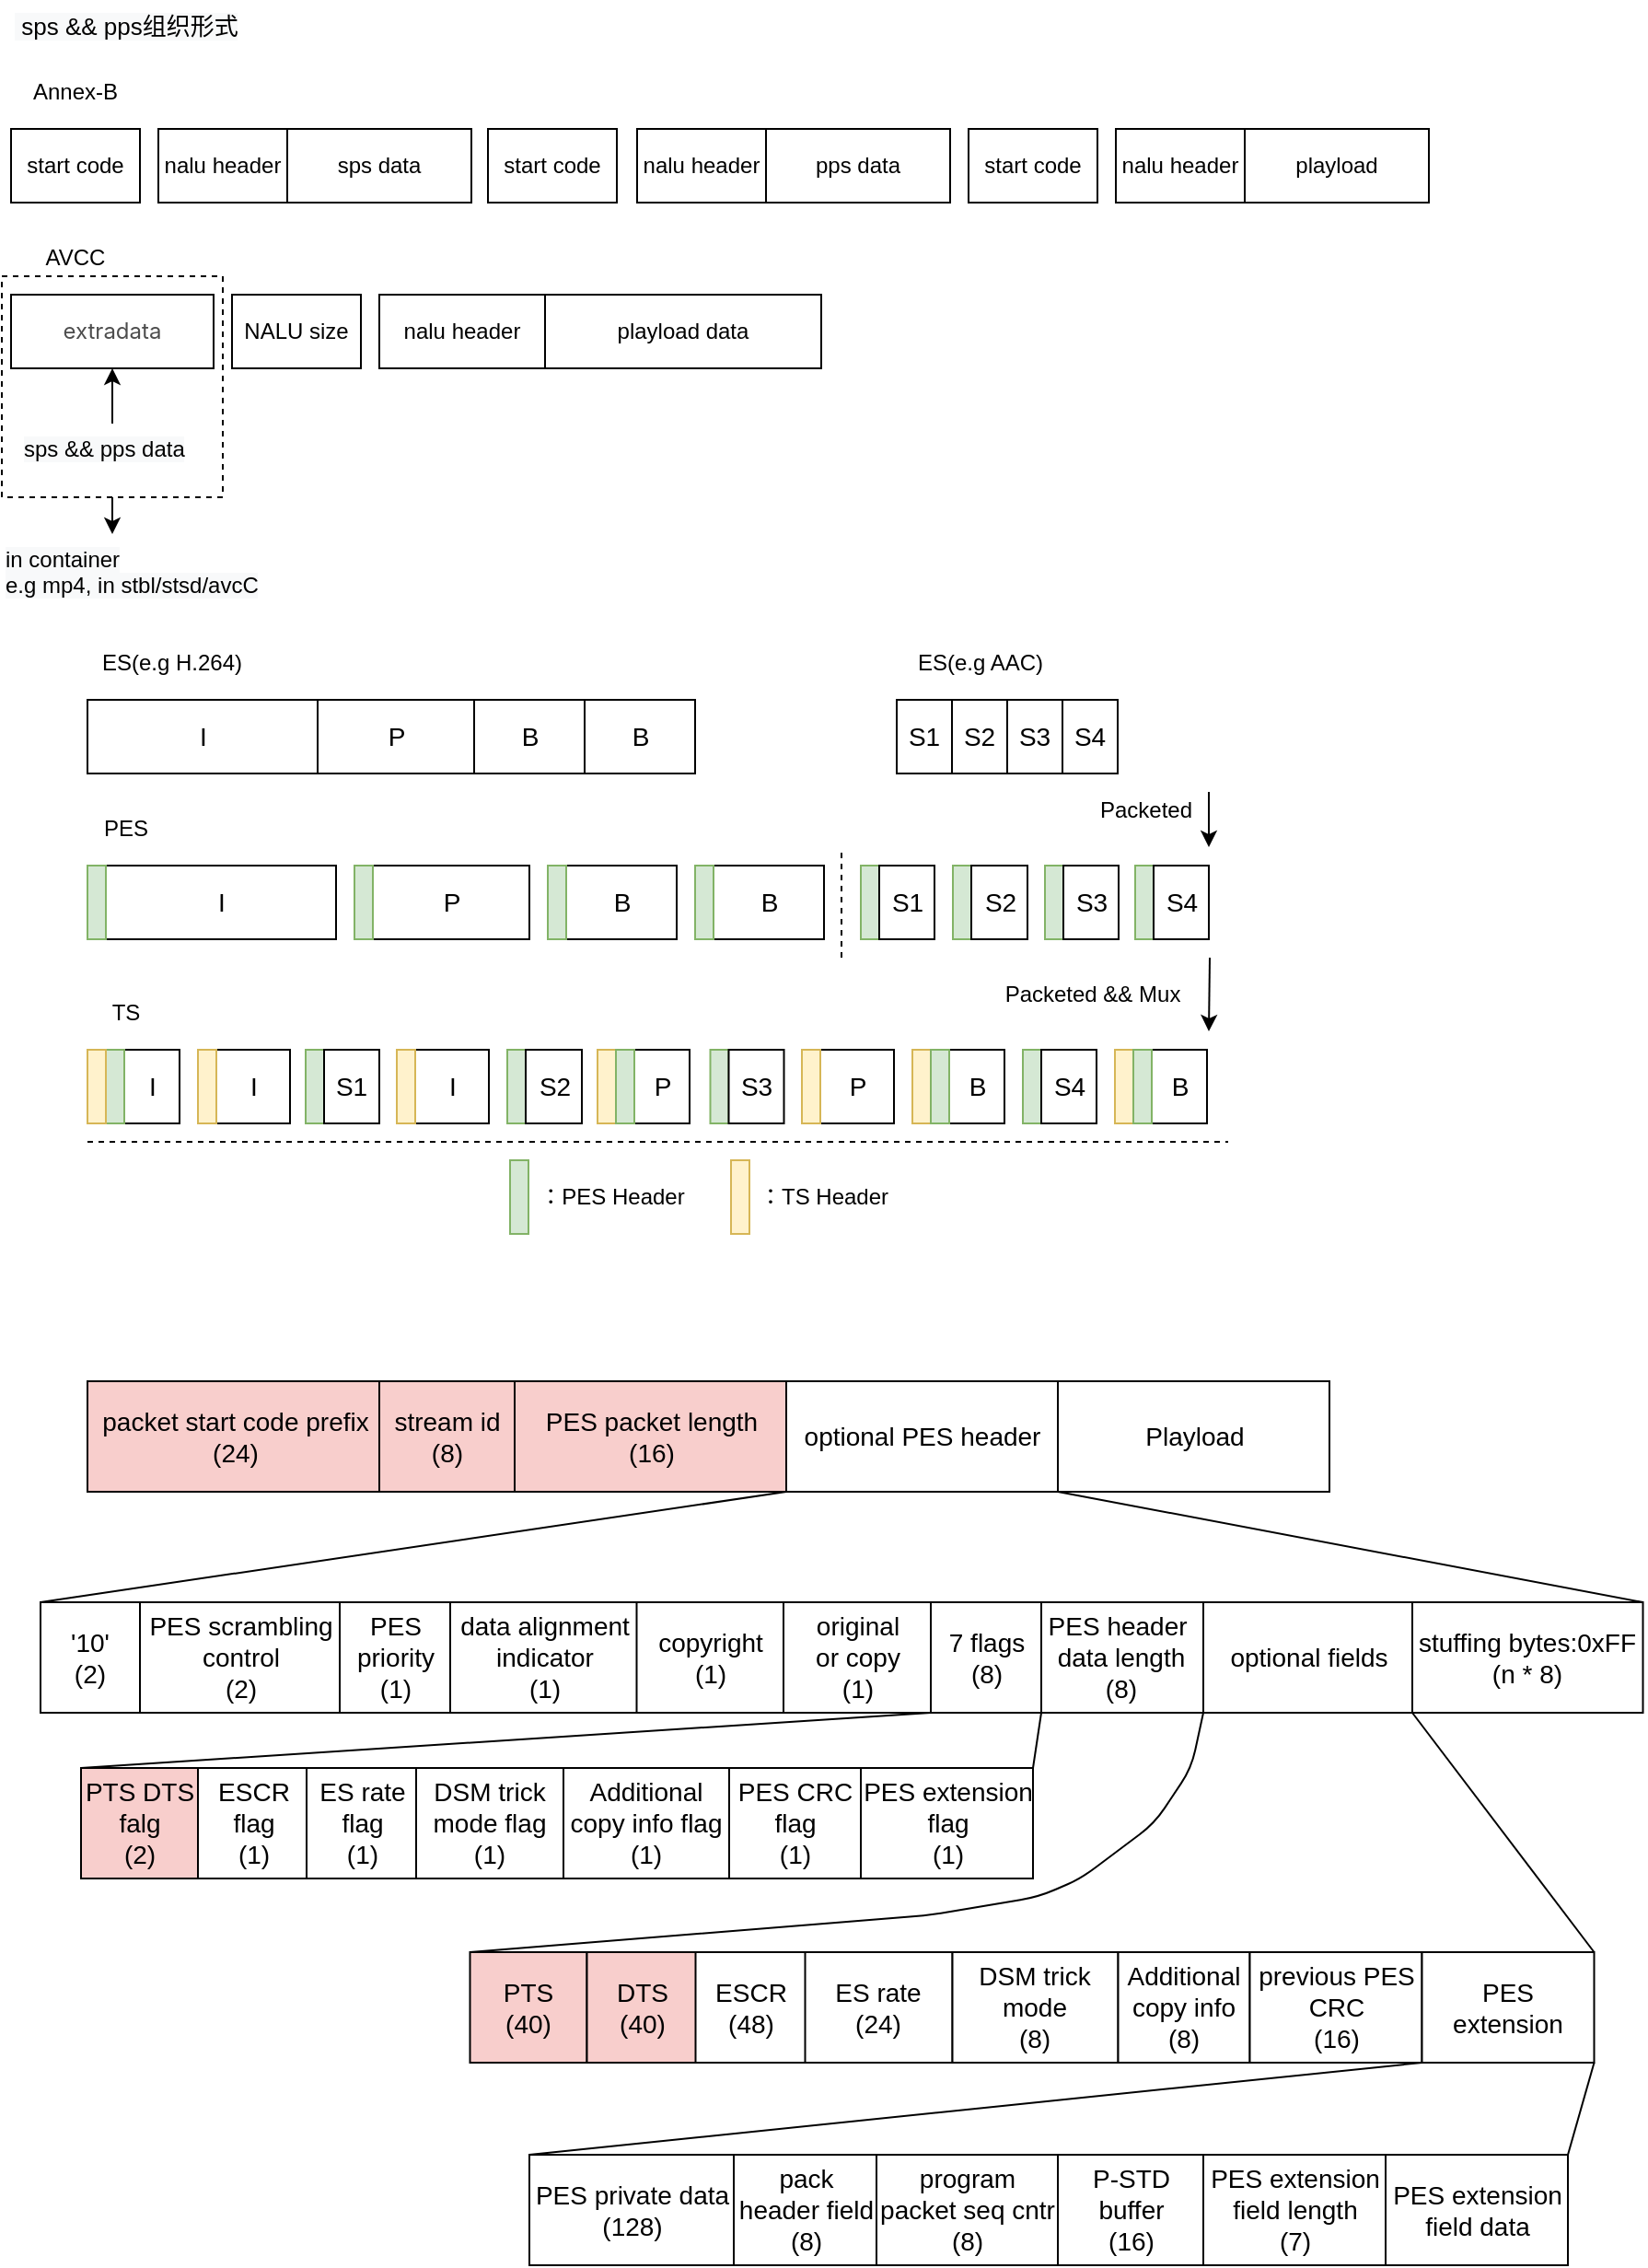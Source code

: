 <mxfile version="13.5.9" type="github">
  <diagram id="H2OyWEgOupRw279F355V" name="Page-1">
    <mxGraphModel dx="911" dy="960" grid="1" gridSize="10" guides="1" tooltips="1" connect="1" arrows="1" fold="1" page="1" pageScale="1" pageWidth="827" pageHeight="1169" math="0" shadow="0">
      <root>
        <mxCell id="0" />
        <mxCell id="1" parent="0" />
        <mxCell id="e2cg2YzqcunQsSNUU6SA-1" value="&lt;font style=&quot;font-size: 14px&quot;&gt;I&lt;/font&gt;" style="rounded=0;whiteSpace=wrap;html=1;" parent="1" vertex="1">
          <mxGeometry x="80.5" y="510" width="125" height="40" as="geometry" />
        </mxCell>
        <mxCell id="e2cg2YzqcunQsSNUU6SA-2" value="ES(e.g H.264)" style="text;html=1;align=center;verticalAlign=middle;resizable=0;points=[];autosize=1;" parent="1" vertex="1">
          <mxGeometry x="80.5" y="480" width="90" height="20" as="geometry" />
        </mxCell>
        <mxCell id="e2cg2YzqcunQsSNUU6SA-3" value="&lt;span style=&quot;font-size: 14px&quot;&gt;P&lt;/span&gt;" style="rounded=0;whiteSpace=wrap;html=1;" parent="1" vertex="1">
          <mxGeometry x="205.5" y="510" width="85" height="40" as="geometry" />
        </mxCell>
        <mxCell id="e2cg2YzqcunQsSNUU6SA-4" value="&lt;span style=&quot;font-size: 14px&quot;&gt;B&lt;/span&gt;" style="rounded=0;whiteSpace=wrap;html=1;" parent="1" vertex="1">
          <mxGeometry x="290.5" y="510" width="60" height="40" as="geometry" />
        </mxCell>
        <mxCell id="e2cg2YzqcunQsSNUU6SA-5" value="&lt;span style=&quot;font-size: 14px&quot;&gt;B&lt;/span&gt;" style="rounded=0;whiteSpace=wrap;html=1;" parent="1" vertex="1">
          <mxGeometry x="350.5" y="510" width="60" height="40" as="geometry" />
        </mxCell>
        <mxCell id="e2cg2YzqcunQsSNUU6SA-6" value="&lt;font style=&quot;font-size: 14px&quot;&gt;I&lt;/font&gt;" style="rounded=0;whiteSpace=wrap;html=1;" parent="1" vertex="1">
          <mxGeometry x="90.5" y="600" width="125" height="40" as="geometry" />
        </mxCell>
        <mxCell id="e2cg2YzqcunQsSNUU6SA-7" value="PES" style="text;html=1;align=center;verticalAlign=middle;resizable=0;points=[];autosize=1;" parent="1" vertex="1">
          <mxGeometry x="80.5" y="570" width="40" height="20" as="geometry" />
        </mxCell>
        <mxCell id="e2cg2YzqcunQsSNUU6SA-8" value="&lt;span style=&quot;font-size: 14px&quot;&gt;P&lt;/span&gt;" style="rounded=0;whiteSpace=wrap;html=1;" parent="1" vertex="1">
          <mxGeometry x="235.5" y="600" width="85" height="40" as="geometry" />
        </mxCell>
        <mxCell id="e2cg2YzqcunQsSNUU6SA-9" value="&lt;span style=&quot;font-size: 14px&quot;&gt;B&lt;/span&gt;" style="rounded=0;whiteSpace=wrap;html=1;" parent="1" vertex="1">
          <mxGeometry x="340.5" y="600" width="60" height="40" as="geometry" />
        </mxCell>
        <mxCell id="e2cg2YzqcunQsSNUU6SA-10" value="&lt;span style=&quot;font-size: 14px&quot;&gt;B&lt;/span&gt;" style="rounded=0;whiteSpace=wrap;html=1;" parent="1" vertex="1">
          <mxGeometry x="420.5" y="600" width="60" height="40" as="geometry" />
        </mxCell>
        <mxCell id="e2cg2YzqcunQsSNUU6SA-11" value="" style="rounded=0;whiteSpace=wrap;html=1;fillColor=#d5e8d4;strokeColor=#82b366;" parent="1" vertex="1">
          <mxGeometry x="80.5" y="600" width="10" height="40" as="geometry" />
        </mxCell>
        <mxCell id="e2cg2YzqcunQsSNUU6SA-12" value="" style="rounded=0;whiteSpace=wrap;html=1;fillColor=#d5e8d4;strokeColor=#82b366;" parent="1" vertex="1">
          <mxGeometry x="225.5" y="600" width="10" height="40" as="geometry" />
        </mxCell>
        <mxCell id="e2cg2YzqcunQsSNUU6SA-13" value="" style="rounded=0;whiteSpace=wrap;html=1;fillColor=#d5e8d4;strokeColor=#82b366;" parent="1" vertex="1">
          <mxGeometry x="330.5" y="600" width="10" height="40" as="geometry" />
        </mxCell>
        <mxCell id="e2cg2YzqcunQsSNUU6SA-14" value="" style="rounded=0;whiteSpace=wrap;html=1;fillColor=#d5e8d4;strokeColor=#82b366;" parent="1" vertex="1">
          <mxGeometry x="410.5" y="600" width="10" height="40" as="geometry" />
        </mxCell>
        <mxCell id="e2cg2YzqcunQsSNUU6SA-15" value="TS" style="text;html=1;align=center;verticalAlign=middle;resizable=0;points=[];autosize=1;" parent="1" vertex="1">
          <mxGeometry x="85.5" y="670" width="30" height="20" as="geometry" />
        </mxCell>
        <mxCell id="e2cg2YzqcunQsSNUU6SA-16" value="&lt;font style=&quot;font-size: 14px&quot;&gt;I&lt;/font&gt;" style="rounded=0;whiteSpace=wrap;html=1;" parent="1" vertex="1">
          <mxGeometry x="100.5" y="700" width="30" height="40" as="geometry" />
        </mxCell>
        <mxCell id="e2cg2YzqcunQsSNUU6SA-17" value="" style="rounded=0;whiteSpace=wrap;html=1;fillColor=#d5e8d4;strokeColor=#82b366;" parent="1" vertex="1">
          <mxGeometry x="90.5" y="700" width="10" height="40" as="geometry" />
        </mxCell>
        <mxCell id="e2cg2YzqcunQsSNUU6SA-18" value="&lt;font style=&quot;font-size: 14px&quot;&gt;I&lt;/font&gt;" style="rounded=0;whiteSpace=wrap;html=1;" parent="1" vertex="1">
          <mxGeometry x="150.5" y="700" width="40" height="40" as="geometry" />
        </mxCell>
        <mxCell id="e2cg2YzqcunQsSNUU6SA-19" value="&lt;font style=&quot;font-size: 14px&quot;&gt;I&lt;/font&gt;" style="rounded=0;whiteSpace=wrap;html=1;" parent="1" vertex="1">
          <mxGeometry x="258.5" y="700" width="40" height="40" as="geometry" />
        </mxCell>
        <mxCell id="e2cg2YzqcunQsSNUU6SA-20" value="" style="rounded=0;whiteSpace=wrap;html=1;fillColor=#fff2cc;strokeColor=#d6b656;" parent="1" vertex="1">
          <mxGeometry x="80.5" y="700" width="10" height="40" as="geometry" />
        </mxCell>
        <mxCell id="e2cg2YzqcunQsSNUU6SA-21" value="" style="rounded=0;whiteSpace=wrap;html=1;fillColor=#fff2cc;strokeColor=#d6b656;" parent="1" vertex="1">
          <mxGeometry x="140.5" y="700" width="10" height="40" as="geometry" />
        </mxCell>
        <mxCell id="e2cg2YzqcunQsSNUU6SA-22" value="" style="rounded=0;whiteSpace=wrap;html=1;fillColor=#fff2cc;strokeColor=#d6b656;" parent="1" vertex="1">
          <mxGeometry x="248.5" y="700" width="10" height="40" as="geometry" />
        </mxCell>
        <mxCell id="e2cg2YzqcunQsSNUU6SA-23" value="&lt;font style=&quot;font-size: 14px&quot;&gt;P&lt;/font&gt;" style="rounded=0;whiteSpace=wrap;html=1;" parent="1" vertex="1">
          <mxGeometry x="377.5" y="700" width="30" height="40" as="geometry" />
        </mxCell>
        <mxCell id="e2cg2YzqcunQsSNUU6SA-24" value="" style="rounded=0;whiteSpace=wrap;html=1;fillColor=#fff2cc;strokeColor=#d6b656;" parent="1" vertex="1">
          <mxGeometry x="357.5" y="700" width="10" height="40" as="geometry" />
        </mxCell>
        <mxCell id="e2cg2YzqcunQsSNUU6SA-25" value="&lt;font style=&quot;font-size: 14px&quot;&gt;P&lt;/font&gt;" style="rounded=0;whiteSpace=wrap;html=1;" parent="1" vertex="1">
          <mxGeometry x="478.5" y="700" width="40" height="40" as="geometry" />
        </mxCell>
        <mxCell id="e2cg2YzqcunQsSNUU6SA-26" value="" style="rounded=0;whiteSpace=wrap;html=1;fillColor=#fff2cc;strokeColor=#d6b656;" parent="1" vertex="1">
          <mxGeometry x="468.5" y="700" width="10" height="40" as="geometry" />
        </mxCell>
        <mxCell id="e2cg2YzqcunQsSNUU6SA-27" value="&lt;font style=&quot;font-size: 14px&quot;&gt;B&lt;/font&gt;" style="rounded=0;whiteSpace=wrap;html=1;" parent="1" vertex="1">
          <mxGeometry x="548.5" y="700" width="30" height="40" as="geometry" />
        </mxCell>
        <mxCell id="e2cg2YzqcunQsSNUU6SA-28" value="" style="rounded=0;whiteSpace=wrap;html=1;fillColor=#fff2cc;strokeColor=#d6b656;" parent="1" vertex="1">
          <mxGeometry x="528.5" y="700" width="10" height="40" as="geometry" />
        </mxCell>
        <mxCell id="e2cg2YzqcunQsSNUU6SA-29" value="&lt;font style=&quot;font-size: 14px&quot;&gt;B&lt;/font&gt;" style="rounded=0;whiteSpace=wrap;html=1;" parent="1" vertex="1">
          <mxGeometry x="658.5" y="700" width="30" height="40" as="geometry" />
        </mxCell>
        <mxCell id="e2cg2YzqcunQsSNUU6SA-30" value="" style="rounded=0;whiteSpace=wrap;html=1;fillColor=#fff2cc;strokeColor=#d6b656;" parent="1" vertex="1">
          <mxGeometry x="638.5" y="700" width="10" height="40" as="geometry" />
        </mxCell>
        <mxCell id="e2cg2YzqcunQsSNUU6SA-31" value="" style="rounded=0;whiteSpace=wrap;html=1;fillColor=#d5e8d4;strokeColor=#82b366;" parent="1" vertex="1">
          <mxGeometry x="367.5" y="700" width="10" height="40" as="geometry" />
        </mxCell>
        <mxCell id="e2cg2YzqcunQsSNUU6SA-32" value="" style="rounded=0;whiteSpace=wrap;html=1;fillColor=#d5e8d4;strokeColor=#82b366;" parent="1" vertex="1">
          <mxGeometry x="538.5" y="700" width="10" height="40" as="geometry" />
        </mxCell>
        <mxCell id="e2cg2YzqcunQsSNUU6SA-33" value="" style="rounded=0;whiteSpace=wrap;html=1;fillColor=#d5e8d4;strokeColor=#82b366;" parent="1" vertex="1">
          <mxGeometry x="648.5" y="700" width="10" height="40" as="geometry" />
        </mxCell>
        <mxCell id="e2cg2YzqcunQsSNUU6SA-34" style="edgeStyle=orthogonalEdgeStyle;rounded=0;orthogonalLoop=1;jettySize=auto;html=1;exitX=0.5;exitY=1;exitDx=0;exitDy=0;" parent="1" source="e2cg2YzqcunQsSNUU6SA-35" edge="1">
          <mxGeometry relative="1" as="geometry">
            <mxPoint x="94" y="420" as="targetPoint" />
          </mxGeometry>
        </mxCell>
        <mxCell id="e2cg2YzqcunQsSNUU6SA-35" value="" style="rounded=0;whiteSpace=wrap;html=1;dashed=1;" parent="1" vertex="1">
          <mxGeometry x="34" y="280" width="120" height="120" as="geometry" />
        </mxCell>
        <mxCell id="e2cg2YzqcunQsSNUU6SA-36" value="start code" style="whiteSpace=wrap;html=1;" parent="1" vertex="1">
          <mxGeometry x="39" y="200" width="70" height="40" as="geometry" />
        </mxCell>
        <mxCell id="e2cg2YzqcunQsSNUU6SA-37" value="nalu header" style="whiteSpace=wrap;html=1;" parent="1" vertex="1">
          <mxGeometry x="119" y="200" width="70" height="40" as="geometry" />
        </mxCell>
        <mxCell id="e2cg2YzqcunQsSNUU6SA-38" value="sps data" style="whiteSpace=wrap;html=1;" parent="1" vertex="1">
          <mxGeometry x="189" y="200" width="100" height="40" as="geometry" />
        </mxCell>
        <mxCell id="e2cg2YzqcunQsSNUU6SA-39" value="Annex-B" style="text;html=1;strokeColor=none;fillColor=none;align=center;verticalAlign=middle;whiteSpace=wrap;rounded=0;" parent="1" vertex="1">
          <mxGeometry x="39" y="170" width="70" height="20" as="geometry" />
        </mxCell>
        <mxCell id="e2cg2YzqcunQsSNUU6SA-40" value="&lt;span style=&quot;color: rgb(0 , 0 , 0) ; font-family: &amp;#34;helvetica&amp;#34; ; font-size: 13px ; font-style: normal ; font-weight: 400 ; letter-spacing: normal ; text-align: center ; text-indent: 0px ; text-transform: none ; word-spacing: 0px ; background-color: rgb(248 , 249 , 250) ; display: inline ; float: none&quot;&gt;&lt;span&gt;&amp;nbsp;&lt;/span&gt;sps &amp;amp;&amp;amp; pps组织形式&lt;/span&gt;" style="text;whiteSpace=wrap;html=1;" parent="1" vertex="1">
          <mxGeometry x="39" y="130" width="140" height="30" as="geometry" />
        </mxCell>
        <mxCell id="e2cg2YzqcunQsSNUU6SA-41" value="NALU size" style="whiteSpace=wrap;html=1;" parent="1" vertex="1">
          <mxGeometry x="159" y="290" width="70" height="40" as="geometry" />
        </mxCell>
        <mxCell id="e2cg2YzqcunQsSNUU6SA-42" value="&lt;span style=&quot;color: rgb(77 , 77 , 77) ; font-family: &amp;#34;microsoft yahei&amp;#34; , &amp;#34;sf pro display&amp;#34; , &amp;#34;roboto&amp;#34; , &amp;#34;noto&amp;#34; , &amp;#34;arial&amp;#34; , &amp;#34;pingfang sc&amp;#34; , sans-serif ; background-color: rgb(255 , 255 , 255)&quot;&gt;&lt;font style=&quot;font-size: 12px&quot;&gt;extradata&lt;/font&gt;&lt;/span&gt;" style="whiteSpace=wrap;html=1;" parent="1" vertex="1">
          <mxGeometry x="39" y="290" width="110" height="40" as="geometry" />
        </mxCell>
        <mxCell id="e2cg2YzqcunQsSNUU6SA-43" value="playload data" style="whiteSpace=wrap;html=1;" parent="1" vertex="1">
          <mxGeometry x="329" y="290" width="150" height="40" as="geometry" />
        </mxCell>
        <mxCell id="e2cg2YzqcunQsSNUU6SA-44" value="AVCC" style="text;html=1;strokeColor=none;fillColor=none;align=center;verticalAlign=middle;whiteSpace=wrap;rounded=0;" parent="1" vertex="1">
          <mxGeometry x="39" y="260" width="70" height="20" as="geometry" />
        </mxCell>
        <mxCell id="e2cg2YzqcunQsSNUU6SA-45" value="nalu header" style="whiteSpace=wrap;html=1;" parent="1" vertex="1">
          <mxGeometry x="239" y="290" width="90" height="40" as="geometry" />
        </mxCell>
        <mxCell id="e2cg2YzqcunQsSNUU6SA-46" value="" style="edgeStyle=orthogonalEdgeStyle;rounded=0;orthogonalLoop=1;jettySize=auto;html=1;entryX=0.5;entryY=1;entryDx=0;entryDy=0;" parent="1" source="e2cg2YzqcunQsSNUU6SA-47" target="e2cg2YzqcunQsSNUU6SA-42" edge="1">
          <mxGeometry relative="1" as="geometry">
            <mxPoint x="169" y="370" as="targetPoint" />
          </mxGeometry>
        </mxCell>
        <mxCell id="e2cg2YzqcunQsSNUU6SA-47" value="&lt;span style=&quot;color: rgb(0 , 0 , 0) ; font-family: &amp;#34;helvetica&amp;#34; ; font-size: 12px ; font-style: normal ; font-weight: 400 ; letter-spacing: normal ; text-align: center ; text-indent: 0px ; text-transform: none ; word-spacing: 0px ; background-color: rgb(248 , 249 , 250) ; display: inline ; float: none&quot;&gt;sps &amp;amp;&amp;amp; pps data&lt;/span&gt;" style="text;whiteSpace=wrap;html=1;" parent="1" vertex="1">
          <mxGeometry x="44" y="360" width="100" height="30" as="geometry" />
        </mxCell>
        <mxCell id="e2cg2YzqcunQsSNUU6SA-48" value="start code" style="whiteSpace=wrap;html=1;" parent="1" vertex="1">
          <mxGeometry x="559" y="200" width="70" height="40" as="geometry" />
        </mxCell>
        <mxCell id="e2cg2YzqcunQsSNUU6SA-49" value="&lt;span style=&quot;color: rgb(0 , 0 , 0) ; font-family: &amp;#34;helvetica&amp;#34; ; font-size: 12px ; font-style: normal ; font-weight: 400 ; letter-spacing: normal ; text-align: center ; text-indent: 0px ; text-transform: none ; word-spacing: 0px ; background-color: rgb(248 , 249 , 250) ; display: inline ; float: none&quot;&gt;in container&lt;br&gt;e.g mp4, in stbl/stsd/avcC&lt;br&gt;&lt;/span&gt;" style="text;whiteSpace=wrap;html=1;" parent="1" vertex="1">
          <mxGeometry x="34" y="420" width="140" height="40" as="geometry" />
        </mxCell>
        <mxCell id="e2cg2YzqcunQsSNUU6SA-50" value="start code" style="whiteSpace=wrap;html=1;" parent="1" vertex="1">
          <mxGeometry x="298" y="200" width="70" height="40" as="geometry" />
        </mxCell>
        <mxCell id="e2cg2YzqcunQsSNUU6SA-51" value="nalu header" style="whiteSpace=wrap;html=1;" parent="1" vertex="1">
          <mxGeometry x="379" y="200" width="70" height="40" as="geometry" />
        </mxCell>
        <mxCell id="e2cg2YzqcunQsSNUU6SA-52" value="pps data" style="whiteSpace=wrap;html=1;" parent="1" vertex="1">
          <mxGeometry x="449" y="200" width="100" height="40" as="geometry" />
        </mxCell>
        <mxCell id="e2cg2YzqcunQsSNUU6SA-53" value="nalu header" style="whiteSpace=wrap;html=1;" parent="1" vertex="1">
          <mxGeometry x="639" y="200" width="70" height="40" as="geometry" />
        </mxCell>
        <mxCell id="e2cg2YzqcunQsSNUU6SA-54" value="playload" style="whiteSpace=wrap;html=1;" parent="1" vertex="1">
          <mxGeometry x="709" y="200" width="100" height="40" as="geometry" />
        </mxCell>
        <mxCell id="e2cg2YzqcunQsSNUU6SA-55" value="" style="rounded=0;whiteSpace=wrap;html=1;fillColor=#d5e8d4;strokeColor=#82b366;" parent="1" vertex="1">
          <mxGeometry x="310" y="760" width="10" height="40" as="geometry" />
        </mxCell>
        <mxCell id="e2cg2YzqcunQsSNUU6SA-56" value="" style="endArrow=none;dashed=1;html=1;" parent="1" edge="1">
          <mxGeometry width="50" height="50" relative="1" as="geometry">
            <mxPoint x="80.5" y="750" as="sourcePoint" />
            <mxPoint x="700" y="750" as="targetPoint" />
          </mxGeometry>
        </mxCell>
        <mxCell id="e2cg2YzqcunQsSNUU6SA-57" value="：PES Header" style="text;html=1;align=center;verticalAlign=middle;resizable=0;points=[];autosize=1;" parent="1" vertex="1">
          <mxGeometry x="320" y="770" width="90" height="20" as="geometry" />
        </mxCell>
        <mxCell id="e2cg2YzqcunQsSNUU6SA-58" value="" style="rounded=0;whiteSpace=wrap;html=1;fillColor=#fff2cc;strokeColor=#d6b656;" parent="1" vertex="1">
          <mxGeometry x="430" y="760" width="10" height="40" as="geometry" />
        </mxCell>
        <mxCell id="e2cg2YzqcunQsSNUU6SA-59" value="：TS Header" style="text;html=1;align=center;verticalAlign=middle;resizable=0;points=[];autosize=1;" parent="1" vertex="1">
          <mxGeometry x="435" y="770" width="90" height="20" as="geometry" />
        </mxCell>
        <mxCell id="CJn2OmB8v8oCrsXGUj4G-1" value="ES(e.g AAC)" style="text;html=1;align=center;verticalAlign=middle;resizable=0;points=[];autosize=1;" parent="1" vertex="1">
          <mxGeometry x="525" y="480" width="80" height="20" as="geometry" />
        </mxCell>
        <mxCell id="CJn2OmB8v8oCrsXGUj4G-4" value="&lt;span style=&quot;font-size: 14px&quot;&gt;S1&lt;/span&gt;" style="rounded=0;whiteSpace=wrap;html=1;" parent="1" vertex="1">
          <mxGeometry x="520" y="510" width="30" height="40" as="geometry" />
        </mxCell>
        <mxCell id="CJn2OmB8v8oCrsXGUj4G-5" value="&lt;span style=&quot;font-size: 14px&quot;&gt;S2&lt;/span&gt;" style="rounded=0;whiteSpace=wrap;html=1;" parent="1" vertex="1">
          <mxGeometry x="550" y="510" width="30" height="40" as="geometry" />
        </mxCell>
        <mxCell id="CJn2OmB8v8oCrsXGUj4G-6" value="&lt;span style=&quot;font-size: 14px&quot;&gt;S3&lt;/span&gt;" style="rounded=0;whiteSpace=wrap;html=1;" parent="1" vertex="1">
          <mxGeometry x="580" y="510" width="30" height="40" as="geometry" />
        </mxCell>
        <mxCell id="CJn2OmB8v8oCrsXGUj4G-8" value="" style="rounded=0;whiteSpace=wrap;html=1;fillColor=#d5e8d4;strokeColor=#82b366;" parent="1" vertex="1">
          <mxGeometry x="199" y="700" width="10" height="40" as="geometry" />
        </mxCell>
        <mxCell id="CJn2OmB8v8oCrsXGUj4G-9" value="&lt;span style=&quot;font-size: 14px&quot;&gt;S1&lt;/span&gt;" style="rounded=0;whiteSpace=wrap;html=1;" parent="1" vertex="1">
          <mxGeometry x="209" y="700" width="30" height="40" as="geometry" />
        </mxCell>
        <mxCell id="CJn2OmB8v8oCrsXGUj4G-10" value="" style="rounded=0;whiteSpace=wrap;html=1;fillColor=#d5e8d4;strokeColor=#82b366;" parent="1" vertex="1">
          <mxGeometry x="550.5" y="600" width="10" height="40" as="geometry" />
        </mxCell>
        <mxCell id="CJn2OmB8v8oCrsXGUj4G-11" value="&lt;span style=&quot;font-size: 14px&quot;&gt;S2&lt;/span&gt;" style="rounded=0;whiteSpace=wrap;html=1;" parent="1" vertex="1">
          <mxGeometry x="560.5" y="600" width="30.5" height="40" as="geometry" />
        </mxCell>
        <mxCell id="CJn2OmB8v8oCrsXGUj4G-12" value="" style="rounded=0;whiteSpace=wrap;html=1;fillColor=#d5e8d4;strokeColor=#82b366;" parent="1" vertex="1">
          <mxGeometry x="600.5" y="600" width="10" height="40" as="geometry" />
        </mxCell>
        <mxCell id="CJn2OmB8v8oCrsXGUj4G-13" value="&lt;span style=&quot;font-size: 14px&quot;&gt;S3&lt;/span&gt;" style="rounded=0;whiteSpace=wrap;html=1;" parent="1" vertex="1">
          <mxGeometry x="610.5" y="600" width="30" height="40" as="geometry" />
        </mxCell>
        <mxCell id="CJn2OmB8v8oCrsXGUj4G-15" value="&lt;span style=&quot;font-size: 14px&quot;&gt;S4&lt;/span&gt;" style="rounded=0;whiteSpace=wrap;html=1;" parent="1" vertex="1">
          <mxGeometry x="610" y="510" width="30" height="40" as="geometry" />
        </mxCell>
        <mxCell id="CJn2OmB8v8oCrsXGUj4G-16" value="" style="rounded=0;whiteSpace=wrap;html=1;fillColor=#d5e8d4;strokeColor=#82b366;" parent="1" vertex="1">
          <mxGeometry x="649.5" y="600" width="10" height="40" as="geometry" />
        </mxCell>
        <mxCell id="CJn2OmB8v8oCrsXGUj4G-17" value="&lt;span style=&quot;font-size: 14px&quot;&gt;S4&lt;/span&gt;" style="rounded=0;whiteSpace=wrap;html=1;" parent="1" vertex="1">
          <mxGeometry x="659.5" y="600" width="30" height="40" as="geometry" />
        </mxCell>
        <mxCell id="CJn2OmB8v8oCrsXGUj4G-18" value="" style="rounded=0;whiteSpace=wrap;html=1;fillColor=#d5e8d4;strokeColor=#82b366;" parent="1" vertex="1">
          <mxGeometry x="500.5" y="600" width="10" height="40" as="geometry" />
        </mxCell>
        <mxCell id="CJn2OmB8v8oCrsXGUj4G-19" value="&lt;span style=&quot;font-size: 14px&quot;&gt;S1&lt;/span&gt;" style="rounded=0;whiteSpace=wrap;html=1;" parent="1" vertex="1">
          <mxGeometry x="510.5" y="600" width="30" height="40" as="geometry" />
        </mxCell>
        <mxCell id="CJn2OmB8v8oCrsXGUj4G-20" value="" style="rounded=0;whiteSpace=wrap;html=1;fillColor=#d5e8d4;strokeColor=#82b366;" parent="1" vertex="1">
          <mxGeometry x="308.5" y="700" width="10" height="40" as="geometry" />
        </mxCell>
        <mxCell id="CJn2OmB8v8oCrsXGUj4G-21" value="&lt;span style=&quot;font-size: 14px&quot;&gt;S2&lt;/span&gt;" style="rounded=0;whiteSpace=wrap;html=1;" parent="1" vertex="1">
          <mxGeometry x="318.5" y="700" width="30.5" height="40" as="geometry" />
        </mxCell>
        <mxCell id="CJn2OmB8v8oCrsXGUj4G-22" value="" style="rounded=0;whiteSpace=wrap;html=1;fillColor=#d5e8d4;strokeColor=#82b366;" parent="1" vertex="1">
          <mxGeometry x="418.75" y="700" width="10" height="40" as="geometry" />
        </mxCell>
        <mxCell id="CJn2OmB8v8oCrsXGUj4G-23" value="&lt;span style=&quot;font-size: 14px&quot;&gt;S3&lt;/span&gt;" style="rounded=0;whiteSpace=wrap;html=1;" parent="1" vertex="1">
          <mxGeometry x="428.75" y="700" width="30" height="40" as="geometry" />
        </mxCell>
        <mxCell id="CJn2OmB8v8oCrsXGUj4G-24" value="" style="rounded=0;whiteSpace=wrap;html=1;fillColor=#d5e8d4;strokeColor=#82b366;" parent="1" vertex="1">
          <mxGeometry x="588.5" y="700" width="10" height="40" as="geometry" />
        </mxCell>
        <mxCell id="CJn2OmB8v8oCrsXGUj4G-25" value="&lt;span style=&quot;font-size: 14px&quot;&gt;S4&lt;/span&gt;" style="rounded=0;whiteSpace=wrap;html=1;" parent="1" vertex="1">
          <mxGeometry x="598.5" y="700" width="30" height="40" as="geometry" />
        </mxCell>
        <mxCell id="CJn2OmB8v8oCrsXGUj4G-26" value="" style="endArrow=none;dashed=1;html=1;" parent="1" edge="1">
          <mxGeometry width="50" height="50" relative="1" as="geometry">
            <mxPoint x="490" y="650" as="sourcePoint" />
            <mxPoint x="490" y="590" as="targetPoint" />
          </mxGeometry>
        </mxCell>
        <mxCell id="CJn2OmB8v8oCrsXGUj4G-28" value="" style="endArrow=classic;html=1;" parent="1" edge="1">
          <mxGeometry width="50" height="50" relative="1" as="geometry">
            <mxPoint x="689.5" y="560" as="sourcePoint" />
            <mxPoint x="689.5" y="590" as="targetPoint" />
          </mxGeometry>
        </mxCell>
        <mxCell id="CJn2OmB8v8oCrsXGUj4G-29" value="Packeted" style="text;html=1;align=center;verticalAlign=middle;resizable=0;points=[];autosize=1;" parent="1" vertex="1">
          <mxGeometry x="619.5" y="560" width="70" height="20" as="geometry" />
        </mxCell>
        <mxCell id="CJn2OmB8v8oCrsXGUj4G-30" value="" style="endArrow=classic;html=1;" parent="1" edge="1">
          <mxGeometry width="50" height="50" relative="1" as="geometry">
            <mxPoint x="690" y="650" as="sourcePoint" />
            <mxPoint x="689.5" y="690" as="targetPoint" />
          </mxGeometry>
        </mxCell>
        <mxCell id="CJn2OmB8v8oCrsXGUj4G-31" value="Packeted &amp;amp;&amp;amp; Mux" style="text;html=1;align=center;verticalAlign=middle;resizable=0;points=[];autosize=1;" parent="1" vertex="1">
          <mxGeometry x="570.5" y="660" width="110" height="20" as="geometry" />
        </mxCell>
        <mxCell id="CJn2OmB8v8oCrsXGUj4G-32" value="&lt;font style=&quot;font-size: 14px&quot;&gt;packet start code prefix&lt;br&gt;(24)&lt;br&gt;&lt;/font&gt;" style="rounded=0;whiteSpace=wrap;html=1;fillColor=#f8cecc;" parent="1" vertex="1">
          <mxGeometry x="80.5" y="880" width="159.5" height="60" as="geometry" />
        </mxCell>
        <mxCell id="CJn2OmB8v8oCrsXGUj4G-33" value="&lt;font style=&quot;font-size: 14px&quot;&gt;stream id&lt;br&gt;(8)&lt;br&gt;&lt;/font&gt;" style="rounded=0;whiteSpace=wrap;html=1;fillColor=#f8cecc;" parent="1" vertex="1">
          <mxGeometry x="239" y="880" width="73.5" height="60" as="geometry" />
        </mxCell>
        <mxCell id="CJn2OmB8v8oCrsXGUj4G-34" value="&lt;font style=&quot;font-size: 14px&quot;&gt;PES packet length&lt;br&gt;(16)&lt;br&gt;&lt;/font&gt;" style="rounded=0;whiteSpace=wrap;html=1;fillColor=#f8cecc;" parent="1" vertex="1">
          <mxGeometry x="312.5" y="880" width="147.5" height="60" as="geometry" />
        </mxCell>
        <mxCell id="CJn2OmB8v8oCrsXGUj4G-35" value="&lt;font style=&quot;font-size: 14px&quot;&gt;optional PES header&lt;br&gt;&lt;/font&gt;" style="rounded=0;whiteSpace=wrap;html=1;" parent="1" vertex="1">
          <mxGeometry x="460" y="880" width="147.5" height="60" as="geometry" />
        </mxCell>
        <mxCell id="CJn2OmB8v8oCrsXGUj4G-36" value="&lt;font style=&quot;font-size: 14px&quot;&gt;Playload&lt;br&gt;&lt;/font&gt;" style="rounded=0;whiteSpace=wrap;html=1;" parent="1" vertex="1">
          <mxGeometry x="607.5" y="880" width="147.5" height="60" as="geometry" />
        </mxCell>
        <mxCell id="CJn2OmB8v8oCrsXGUj4G-37" value="" style="endArrow=none;html=1;entryX=0;entryY=1;entryDx=0;entryDy=0;exitX=0;exitY=0;exitDx=0;exitDy=0;" parent="1" source="CJn2OmB8v8oCrsXGUj4G-39" target="CJn2OmB8v8oCrsXGUj4G-35" edge="1">
          <mxGeometry width="50" height="50" relative="1" as="geometry">
            <mxPoint x="80" y="1000" as="sourcePoint" />
            <mxPoint x="470" y="970" as="targetPoint" />
          </mxGeometry>
        </mxCell>
        <mxCell id="CJn2OmB8v8oCrsXGUj4G-38" value="" style="endArrow=none;html=1;entryX=1;entryY=1;entryDx=0;entryDy=0;exitX=1;exitY=0;exitDx=0;exitDy=0;" parent="1" source="CJn2OmB8v8oCrsXGUj4G-45" target="CJn2OmB8v8oCrsXGUj4G-35" edge="1">
          <mxGeometry width="50" height="50" relative="1" as="geometry">
            <mxPoint x="800" y="1000" as="sourcePoint" />
            <mxPoint x="470" y="950" as="targetPoint" />
          </mxGeometry>
        </mxCell>
        <mxCell id="CJn2OmB8v8oCrsXGUj4G-39" value="&lt;font style=&quot;font-size: 14px&quot;&gt;&#39;10&#39;&lt;br&gt;(2)&lt;br&gt;&lt;/font&gt;" style="rounded=0;whiteSpace=wrap;html=1;" parent="1" vertex="1">
          <mxGeometry x="55" y="1000" width="54" height="60" as="geometry" />
        </mxCell>
        <mxCell id="CJn2OmB8v8oCrsXGUj4G-40" value="&lt;font style=&quot;font-size: 14px&quot;&gt;PES scrambling control&lt;br&gt;(2)&lt;br&gt;&lt;/font&gt;" style="rounded=0;whiteSpace=wrap;html=1;" parent="1" vertex="1">
          <mxGeometry x="109" y="1000" width="110" height="60" as="geometry" />
        </mxCell>
        <mxCell id="CJn2OmB8v8oCrsXGUj4G-41" value="&lt;font style=&quot;font-size: 14px&quot;&gt;PES&lt;br&gt;priority&lt;br&gt;(1)&lt;br&gt;&lt;/font&gt;" style="rounded=0;whiteSpace=wrap;html=1;" parent="1" vertex="1">
          <mxGeometry x="217.5" y="1000" width="60" height="60" as="geometry" />
        </mxCell>
        <mxCell id="CJn2OmB8v8oCrsXGUj4G-42" value="&lt;font style=&quot;font-size: 14px&quot;&gt;data alignment indicator&lt;br&gt;(1)&lt;br&gt;&lt;/font&gt;" style="rounded=0;whiteSpace=wrap;html=1;" parent="1" vertex="1">
          <mxGeometry x="277.5" y="1000" width="101.5" height="60" as="geometry" />
        </mxCell>
        <mxCell id="CJn2OmB8v8oCrsXGUj4G-43" value="&lt;font style=&quot;font-size: 14px&quot;&gt;copyright&lt;br&gt;(1)&lt;br&gt;&lt;/font&gt;" style="rounded=0;whiteSpace=wrap;html=1;" parent="1" vertex="1">
          <mxGeometry x="378.75" y="1000" width="80" height="60" as="geometry" />
        </mxCell>
        <mxCell id="CJn2OmB8v8oCrsXGUj4G-44" value="&lt;font style=&quot;font-size: 14px&quot;&gt;PES header&amp;nbsp;&lt;br&gt;data length&lt;br&gt;(8)&lt;br&gt;&lt;/font&gt;" style="rounded=0;whiteSpace=wrap;html=1;" parent="1" vertex="1">
          <mxGeometry x="597" y="1000" width="89.5" height="60" as="geometry" />
        </mxCell>
        <mxCell id="CJn2OmB8v8oCrsXGUj4G-45" value="&lt;font style=&quot;font-size: 14px&quot;&gt;stuffing bytes:0xFF&lt;br&gt;(n * 8)&lt;br&gt;&lt;/font&gt;" style="rounded=0;whiteSpace=wrap;html=1;" parent="1" vertex="1">
          <mxGeometry x="800" y="1000" width="125.25" height="60" as="geometry" />
        </mxCell>
        <mxCell id="CJn2OmB8v8oCrsXGUj4G-49" value="&lt;font style=&quot;font-size: 14px&quot;&gt;original&lt;br&gt;or copy&lt;br&gt;(1)&lt;br&gt;&lt;/font&gt;" style="rounded=0;whiteSpace=wrap;html=1;" parent="1" vertex="1">
          <mxGeometry x="458.5" y="1000" width="80" height="60" as="geometry" />
        </mxCell>
        <mxCell id="CJn2OmB8v8oCrsXGUj4G-50" value="&lt;font style=&quot;font-size: 14px&quot;&gt;7 flags&lt;br&gt;(8)&lt;br&gt;&lt;/font&gt;" style="rounded=0;whiteSpace=wrap;html=1;" parent="1" vertex="1">
          <mxGeometry x="538.5" y="1000" width="60" height="60" as="geometry" />
        </mxCell>
        <mxCell id="CJn2OmB8v8oCrsXGUj4G-51" value="&lt;font style=&quot;font-size: 14px&quot;&gt;optional fields&lt;br&gt;&lt;/font&gt;" style="rounded=0;whiteSpace=wrap;html=1;" parent="1" vertex="1">
          <mxGeometry x="686.5" y="1000" width="113.5" height="60" as="geometry" />
        </mxCell>
        <mxCell id="3kf2Afbp1p9vFh77QkCn-1" value="" style="endArrow=none;html=1;entryX=0;entryY=1;entryDx=0;entryDy=0;exitX=0;exitY=0;exitDx=0;exitDy=0;" edge="1" parent="1" source="3kf2Afbp1p9vFh77QkCn-2" target="CJn2OmB8v8oCrsXGUj4G-50">
          <mxGeometry width="50" height="50" relative="1" as="geometry">
            <mxPoint x="80" y="1100" as="sourcePoint" />
            <mxPoint x="470" y="950" as="targetPoint" />
          </mxGeometry>
        </mxCell>
        <mxCell id="3kf2Afbp1p9vFh77QkCn-2" value="&lt;font style=&quot;font-size: 14px&quot;&gt;PTS DTS&lt;br&gt;falg&lt;br&gt;(2)&lt;br&gt;&lt;/font&gt;" style="rounded=0;whiteSpace=wrap;html=1;fillColor=#f8cecc;" vertex="1" parent="1">
          <mxGeometry x="77" y="1090" width="63.5" height="60" as="geometry" />
        </mxCell>
        <mxCell id="3kf2Afbp1p9vFh77QkCn-3" value="&lt;font style=&quot;font-size: 14px&quot;&gt;ESCR&lt;br&gt;flag&lt;br&gt;(1)&lt;br&gt;&lt;/font&gt;" style="rounded=0;whiteSpace=wrap;html=1;" vertex="1" parent="1">
          <mxGeometry x="140.5" y="1090" width="60" height="60" as="geometry" />
        </mxCell>
        <mxCell id="3kf2Afbp1p9vFh77QkCn-4" value="&lt;font style=&quot;font-size: 14px&quot;&gt;ES rate&lt;br&gt;flag&lt;br&gt;(1)&lt;br&gt;&lt;/font&gt;" style="rounded=0;whiteSpace=wrap;html=1;" vertex="1" parent="1">
          <mxGeometry x="199.5" y="1090" width="60" height="60" as="geometry" />
        </mxCell>
        <mxCell id="3kf2Afbp1p9vFh77QkCn-5" value="&lt;font style=&quot;font-size: 14px&quot;&gt;DSM trick&lt;br&gt;mode flag&lt;br&gt;(1)&lt;br&gt;&lt;/font&gt;" style="rounded=0;whiteSpace=wrap;html=1;" vertex="1" parent="1">
          <mxGeometry x="259" y="1090" width="80" height="60" as="geometry" />
        </mxCell>
        <mxCell id="3kf2Afbp1p9vFh77QkCn-6" value="&lt;font style=&quot;font-size: 14px&quot;&gt;Additional &lt;br&gt;copy info flag&lt;br&gt;(1)&lt;br&gt;&lt;/font&gt;" style="rounded=0;whiteSpace=wrap;html=1;" vertex="1" parent="1">
          <mxGeometry x="339" y="1090" width="90" height="60" as="geometry" />
        </mxCell>
        <mxCell id="3kf2Afbp1p9vFh77QkCn-7" value="&lt;font style=&quot;font-size: 14px&quot;&gt;PES CRC&lt;br&gt;flag&lt;br&gt;(1)&lt;br&gt;&lt;/font&gt;" style="rounded=0;whiteSpace=wrap;html=1;" vertex="1" parent="1">
          <mxGeometry x="429" y="1090" width="71.5" height="60" as="geometry" />
        </mxCell>
        <mxCell id="3kf2Afbp1p9vFh77QkCn-8" value="&lt;font style=&quot;font-size: 14px&quot;&gt;PES extension flag&lt;br&gt;(1)&lt;br&gt;&lt;/font&gt;" style="rounded=0;whiteSpace=wrap;html=1;" vertex="1" parent="1">
          <mxGeometry x="500.5" y="1090" width="93.5" height="60" as="geometry" />
        </mxCell>
        <mxCell id="3kf2Afbp1p9vFh77QkCn-9" value="" style="endArrow=none;html=1;entryX=1;entryY=1;entryDx=0;entryDy=0;exitX=1;exitY=0;exitDx=0;exitDy=0;" edge="1" parent="1" source="3kf2Afbp1p9vFh77QkCn-8" target="CJn2OmB8v8oCrsXGUj4G-50">
          <mxGeometry width="50" height="50" relative="1" as="geometry">
            <mxPoint x="86.5" y="1110" as="sourcePoint" />
            <mxPoint x="530" y="1070" as="targetPoint" />
          </mxGeometry>
        </mxCell>
        <mxCell id="3kf2Afbp1p9vFh77QkCn-11" value="" style="endArrow=none;html=1;entryX=0;entryY=1;entryDx=0;entryDy=0;exitX=0;exitY=0;exitDx=0;exitDy=0;" edge="1" parent="1" source="3kf2Afbp1p9vFh77QkCn-13" target="CJn2OmB8v8oCrsXGUj4G-51">
          <mxGeometry width="50" height="50" relative="1" as="geometry">
            <mxPoint x="460" y="1180" as="sourcePoint" />
            <mxPoint x="610.0" y="1070" as="targetPoint" />
            <Array as="points">
              <mxPoint x="537" y="1170" />
              <mxPoint x="597" y="1160" />
              <mxPoint x="620" y="1150" />
              <mxPoint x="660" y="1120" />
              <mxPoint x="680" y="1090" />
            </Array>
          </mxGeometry>
        </mxCell>
        <mxCell id="3kf2Afbp1p9vFh77QkCn-12" value="" style="endArrow=none;html=1;entryX=1;entryY=1;entryDx=0;entryDy=0;exitX=1;exitY=0;exitDx=0;exitDy=0;" edge="1" parent="1" source="3kf2Afbp1p9vFh77QkCn-20" target="CJn2OmB8v8oCrsXGUj4G-51">
          <mxGeometry width="50" height="50" relative="1" as="geometry">
            <mxPoint x="1100" y="1180" as="sourcePoint" />
            <mxPoint x="700.0" y="1070" as="targetPoint" />
          </mxGeometry>
        </mxCell>
        <mxCell id="3kf2Afbp1p9vFh77QkCn-13" value="&lt;font style=&quot;font-size: 14px&quot;&gt;PTS&lt;br&gt;(40)&lt;br&gt;&lt;/font&gt;" style="rounded=0;whiteSpace=wrap;html=1;fillColor=#f8cecc;" vertex="1" parent="1">
          <mxGeometry x="288.25" y="1190" width="63.5" height="60" as="geometry" />
        </mxCell>
        <mxCell id="3kf2Afbp1p9vFh77QkCn-14" value="&lt;font style=&quot;font-size: 14px&quot;&gt;DTS&lt;br&gt;(40)&lt;br&gt;&lt;/font&gt;" style="rounded=0;whiteSpace=wrap;html=1;fillColor=#f8cecc;" vertex="1" parent="1">
          <mxGeometry x="351.75" y="1190" width="60" height="60" as="geometry" />
        </mxCell>
        <mxCell id="3kf2Afbp1p9vFh77QkCn-15" value="&lt;font style=&quot;font-size: 14px&quot;&gt;ESCR&lt;br&gt;(48)&lt;br&gt;&lt;/font&gt;" style="rounded=0;whiteSpace=wrap;html=1;" vertex="1" parent="1">
          <mxGeometry x="410.75" y="1190" width="60" height="60" as="geometry" />
        </mxCell>
        <mxCell id="3kf2Afbp1p9vFh77QkCn-16" value="&lt;font style=&quot;font-size: 14px&quot;&gt;ES rate&lt;br&gt;(24)&lt;br&gt;&lt;/font&gt;" style="rounded=0;whiteSpace=wrap;html=1;" vertex="1" parent="1">
          <mxGeometry x="470.25" y="1190" width="80" height="60" as="geometry" />
        </mxCell>
        <mxCell id="3kf2Afbp1p9vFh77QkCn-17" value="&lt;font style=&quot;font-size: 14px&quot;&gt;DSM trick mode&lt;br&gt;(8)&lt;br&gt;&lt;/font&gt;" style="rounded=0;whiteSpace=wrap;html=1;" vertex="1" parent="1">
          <mxGeometry x="550.25" y="1190" width="90" height="60" as="geometry" />
        </mxCell>
        <mxCell id="3kf2Afbp1p9vFh77QkCn-18" value="&lt;font style=&quot;font-size: 14px&quot;&gt;Additional copy info&lt;br&gt;(8)&lt;br&gt;&lt;/font&gt;" style="rounded=0;whiteSpace=wrap;html=1;" vertex="1" parent="1">
          <mxGeometry x="640.25" y="1190" width="71.5" height="60" as="geometry" />
        </mxCell>
        <mxCell id="3kf2Afbp1p9vFh77QkCn-19" value="&lt;font style=&quot;font-size: 14px&quot;&gt;previous PES&lt;br&gt;CRC&lt;br&gt;(16)&lt;br&gt;&lt;/font&gt;" style="rounded=0;whiteSpace=wrap;html=1;" vertex="1" parent="1">
          <mxGeometry x="711.75" y="1190" width="93.5" height="60" as="geometry" />
        </mxCell>
        <mxCell id="3kf2Afbp1p9vFh77QkCn-20" value="&lt;font style=&quot;font-size: 14px&quot;&gt;PES&lt;br&gt;extension&lt;br&gt;&lt;/font&gt;" style="rounded=0;whiteSpace=wrap;html=1;" vertex="1" parent="1">
          <mxGeometry x="805.25" y="1190" width="93.5" height="60" as="geometry" />
        </mxCell>
        <mxCell id="3kf2Afbp1p9vFh77QkCn-21" value="" style="endArrow=none;html=1;entryX=0;entryY=1;entryDx=0;entryDy=0;exitX=0;exitY=0;exitDx=0;exitDy=0;" edge="1" parent="1" source="3kf2Afbp1p9vFh77QkCn-22" target="3kf2Afbp1p9vFh77QkCn-20">
          <mxGeometry width="50" height="50" relative="1" as="geometry">
            <mxPoint x="200" y="1320" as="sourcePoint" />
            <mxPoint x="800" y="1070" as="targetPoint" />
          </mxGeometry>
        </mxCell>
        <mxCell id="3kf2Afbp1p9vFh77QkCn-22" value="&lt;font style=&quot;font-size: 14px&quot;&gt;PES private data&lt;br&gt;(128)&lt;br&gt;&lt;/font&gt;" style="rounded=0;whiteSpace=wrap;html=1;" vertex="1" parent="1">
          <mxGeometry x="320.5" y="1300" width="111" height="60" as="geometry" />
        </mxCell>
        <mxCell id="3kf2Afbp1p9vFh77QkCn-23" value="&lt;font style=&quot;font-size: 14px&quot;&gt;pack header field&lt;br&gt;(8)&lt;br&gt;&lt;/font&gt;" style="rounded=0;whiteSpace=wrap;html=1;" vertex="1" parent="1">
          <mxGeometry x="431.5" y="1300" width="77.5" height="60" as="geometry" />
        </mxCell>
        <mxCell id="3kf2Afbp1p9vFh77QkCn-24" value="&lt;font style=&quot;font-size: 14px&quot;&gt;program packet seq cntr&lt;br&gt;(8)&lt;br&gt;&lt;/font&gt;" style="rounded=0;whiteSpace=wrap;html=1;" vertex="1" parent="1">
          <mxGeometry x="509" y="1300" width="98.5" height="60" as="geometry" />
        </mxCell>
        <mxCell id="3kf2Afbp1p9vFh77QkCn-25" value="&lt;font style=&quot;font-size: 14px&quot;&gt;P-STD buffer&lt;br&gt;(16)&lt;br&gt;&lt;/font&gt;" style="rounded=0;whiteSpace=wrap;html=1;" vertex="1" parent="1">
          <mxGeometry x="607.5" y="1300" width="79" height="60" as="geometry" />
        </mxCell>
        <mxCell id="3kf2Afbp1p9vFh77QkCn-26" value="&lt;font style=&quot;font-size: 14px&quot;&gt;PES extension field length&lt;br&gt;(7)&lt;br&gt;&lt;/font&gt;" style="rounded=0;whiteSpace=wrap;html=1;" vertex="1" parent="1">
          <mxGeometry x="686.5" y="1300" width="99" height="60" as="geometry" />
        </mxCell>
        <mxCell id="3kf2Afbp1p9vFh77QkCn-27" value="&lt;font style=&quot;font-size: 14px&quot;&gt;PES extension field data&lt;br&gt;&lt;/font&gt;" style="rounded=0;whiteSpace=wrap;html=1;" vertex="1" parent="1">
          <mxGeometry x="785.5" y="1300" width="99" height="60" as="geometry" />
        </mxCell>
        <mxCell id="3kf2Afbp1p9vFh77QkCn-30" value="" style="endArrow=none;html=1;entryX=1;entryY=1;entryDx=0;entryDy=0;exitX=1;exitY=0;exitDx=0;exitDy=0;" edge="1" parent="1" source="3kf2Afbp1p9vFh77QkCn-27" target="3kf2Afbp1p9vFh77QkCn-20">
          <mxGeometry width="50" height="50" relative="1" as="geometry">
            <mxPoint x="908.75" y="1200" as="sourcePoint" />
            <mxPoint x="800" y="1070" as="targetPoint" />
          </mxGeometry>
        </mxCell>
      </root>
    </mxGraphModel>
  </diagram>
</mxfile>
